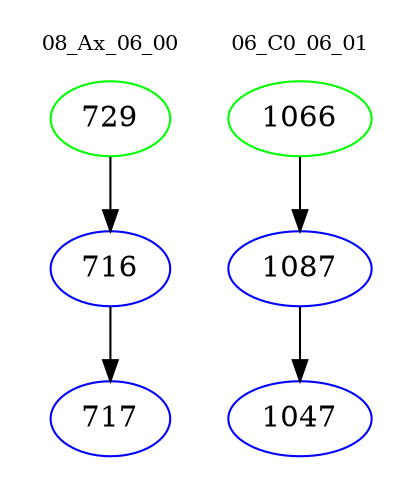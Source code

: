 digraph{
subgraph cluster_0 {
color = white
label = "08_Ax_06_00";
fontsize=10;
T0_729 [label="729", color="green"]
T0_729 -> T0_716 [color="black"]
T0_716 [label="716", color="blue"]
T0_716 -> T0_717 [color="black"]
T0_717 [label="717", color="blue"]
}
subgraph cluster_1 {
color = white
label = "06_C0_06_01";
fontsize=10;
T1_1066 [label="1066", color="green"]
T1_1066 -> T1_1087 [color="black"]
T1_1087 [label="1087", color="blue"]
T1_1087 -> T1_1047 [color="black"]
T1_1047 [label="1047", color="blue"]
}
}
